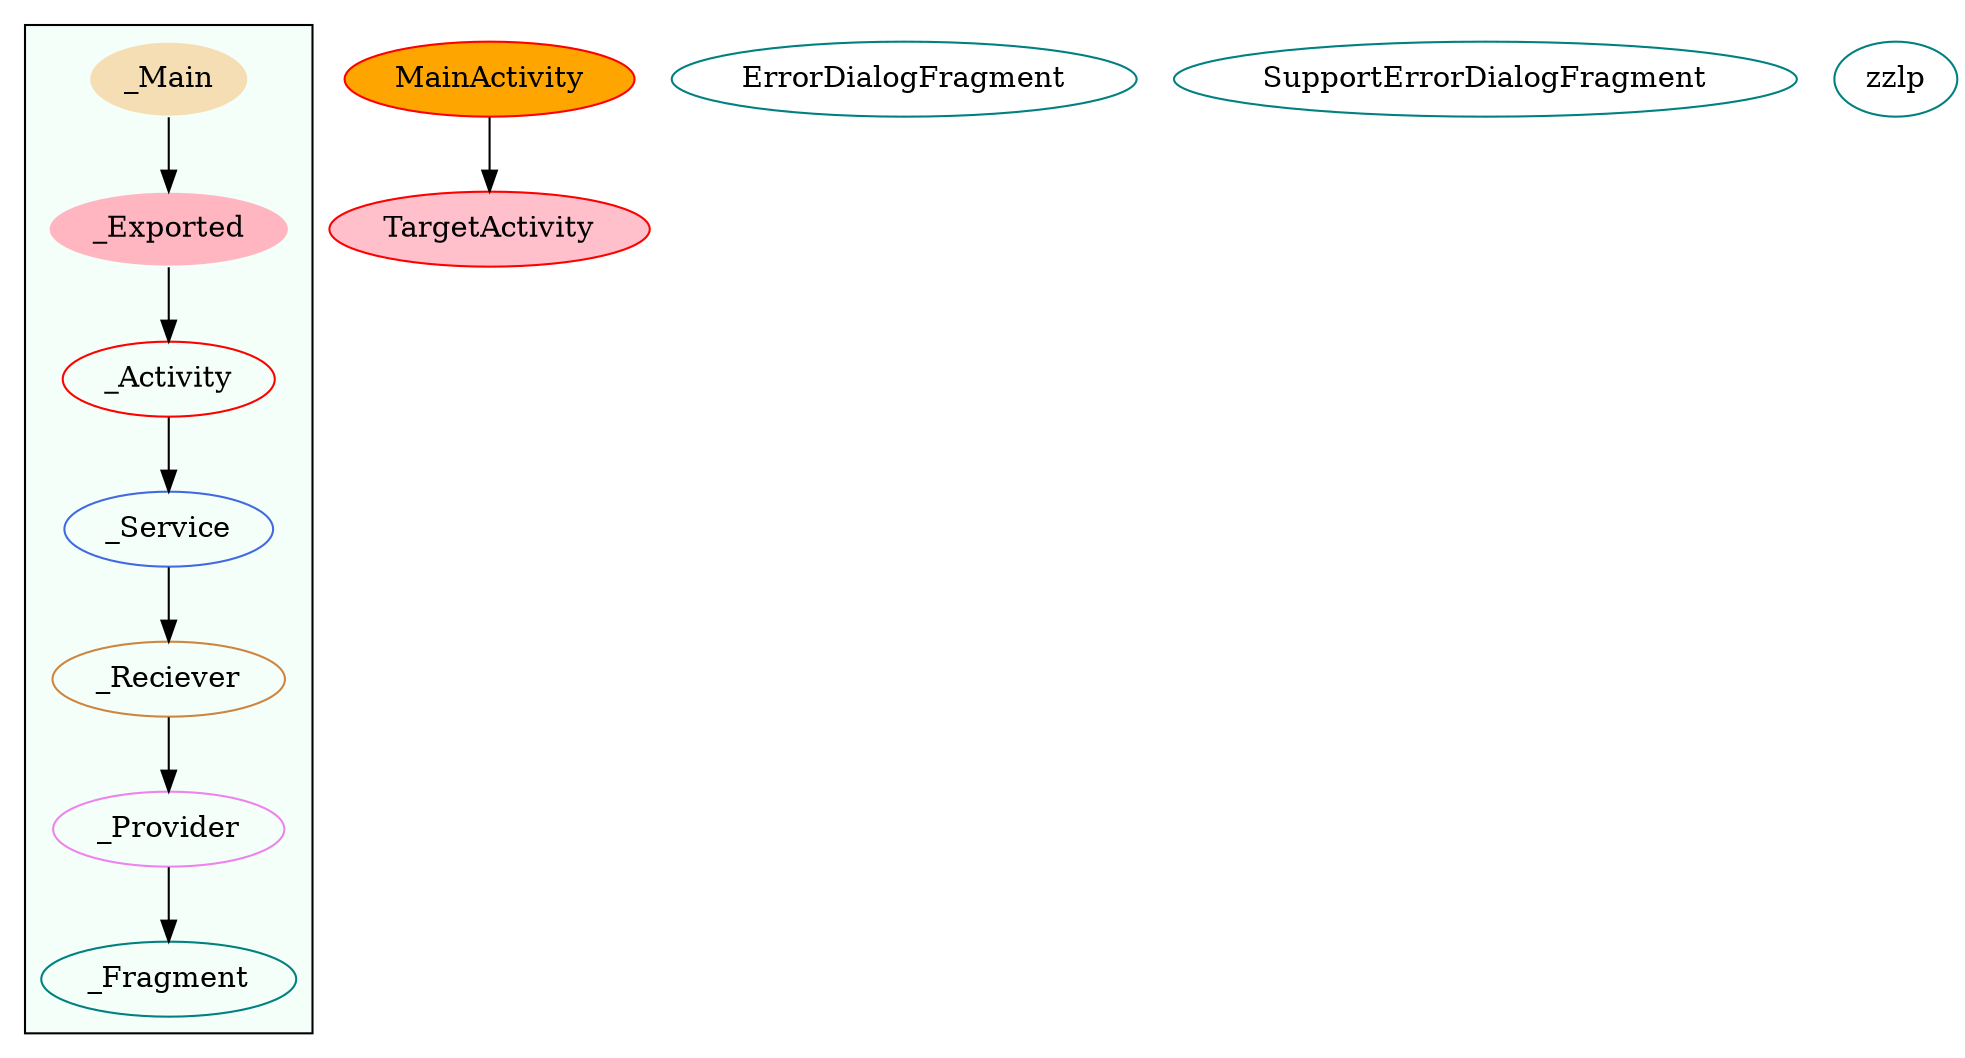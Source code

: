 digraph G {
subgraph cluster_legend{ 
bgcolor=mintcream;
_Activity[color = red];
_Service[color = royalblue];
_Provider[color = violet];
_Reciever[color = peru];
_Fragment[color = teal];
_Main[style=filled, fillcolor=wheat, color = mintcream];
_Exported[style=filled, fillcolor=lightpink, color = mintcream];
_Main -> _Exported -> _Activity -> _Service -> _Reciever -> _Provider -> _Fragment; 
}
TargetActivity[style=filled, fillcolor=pink, color = red];
MainActivity[style=filled, fillcolor=orange, color = red];
ErrorDialogFragment[color = teal];
SupportErrorDialogFragment[color = teal];
zzlp[color = teal];
MainActivity->TargetActivity;
}
